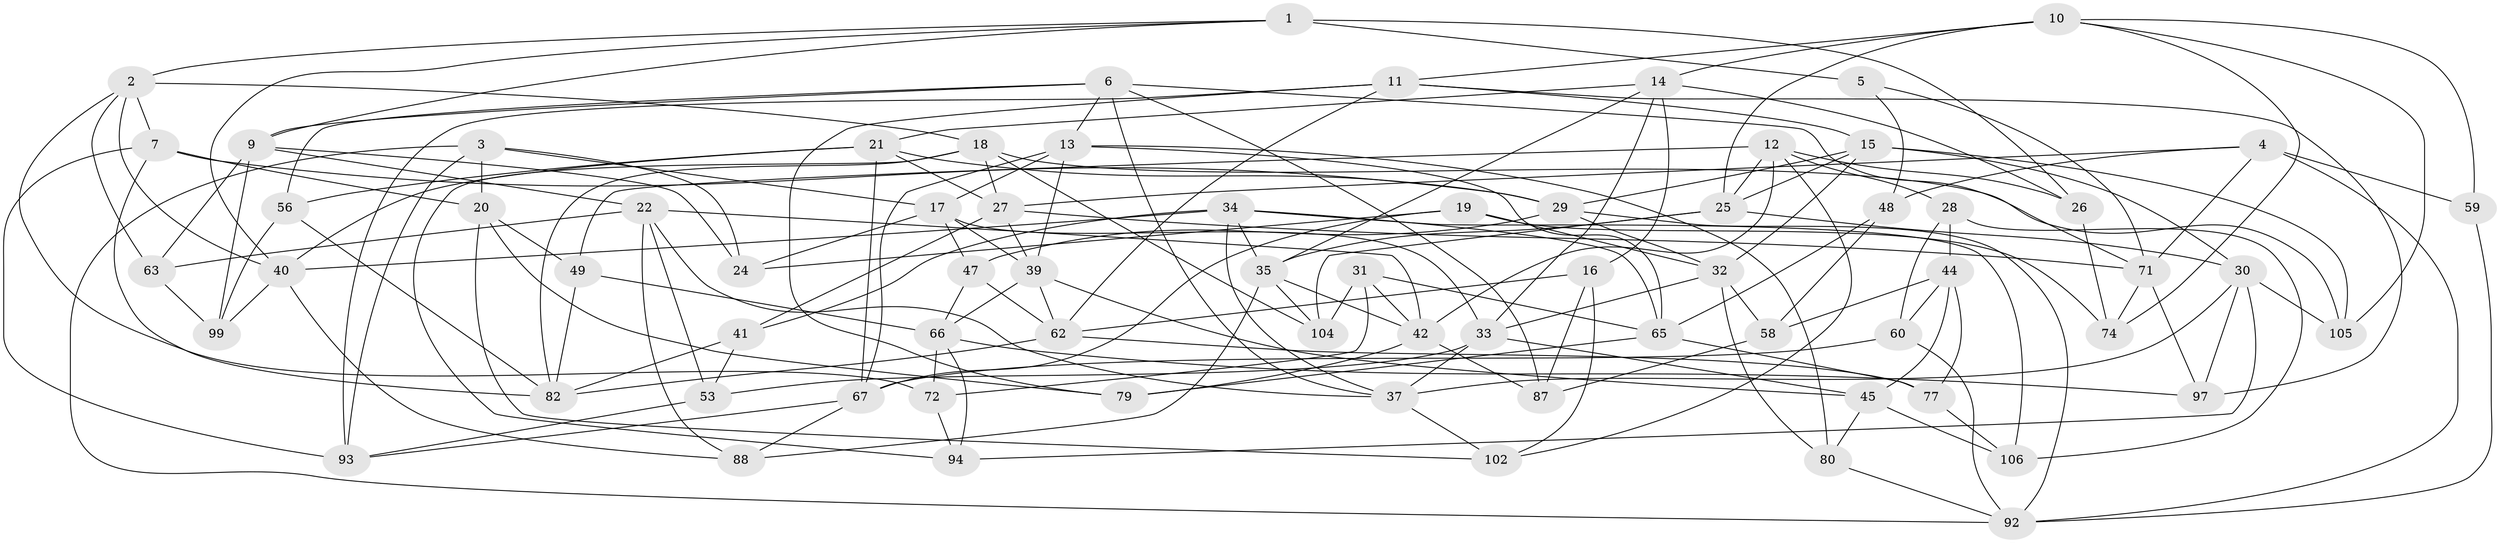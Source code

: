 // Generated by graph-tools (version 1.1) at 2025/24/03/03/25 07:24:31]
// undirected, 71 vertices, 177 edges
graph export_dot {
graph [start="1"]
  node [color=gray90,style=filled];
  1 [super="+51"];
  2 [super="+8"];
  3 [super="+38"];
  4 [super="+50"];
  5;
  6 [super="+103"];
  7 [super="+89"];
  9 [super="+86"];
  10 [super="+101"];
  11 [super="+23"];
  12 [super="+109"];
  13 [super="+54"];
  14 [super="+70"];
  15 [super="+52"];
  16;
  17 [super="+36"];
  18 [super="+83"];
  19;
  20 [super="+57"];
  21 [super="+73"];
  22 [super="+75"];
  24;
  25 [super="+107"];
  26;
  27 [super="+81"];
  28;
  29 [super="+95"];
  30 [super="+68"];
  31;
  32 [super="+69"];
  33 [super="+46"];
  34 [super="+84"];
  35 [super="+55"];
  37 [super="+43"];
  39 [super="+96"];
  40 [super="+78"];
  41;
  42 [super="+111"];
  44 [super="+110"];
  45 [super="+61"];
  47;
  48;
  49;
  53;
  56;
  58;
  59;
  60;
  62 [super="+64"];
  63;
  65 [super="+91"];
  66 [super="+76"];
  67 [super="+100"];
  71 [super="+90"];
  72;
  74;
  77;
  79;
  80;
  82 [super="+85"];
  87;
  88;
  92 [super="+98"];
  93 [super="+108"];
  94;
  97;
  99;
  102;
  104;
  105;
  106;
  1 -- 9;
  1 -- 5 [weight=2];
  1 -- 2;
  1 -- 40;
  1 -- 26;
  2 -- 7;
  2 -- 18;
  2 -- 63;
  2 -- 72;
  2 -- 40;
  3 -- 17;
  3 -- 92;
  3 -- 24;
  3 -- 93;
  3 -- 20 [weight=2];
  4 -- 71;
  4 -- 59 [weight=2];
  4 -- 48;
  4 -- 27;
  4 -- 92;
  5 -- 48;
  5 -- 71;
  6 -- 56;
  6 -- 71;
  6 -- 37;
  6 -- 9;
  6 -- 13;
  6 -- 87;
  7 -- 29;
  7 -- 93 [weight=2];
  7 -- 20;
  7 -- 82;
  9 -- 63;
  9 -- 99;
  9 -- 24;
  9 -- 22;
  10 -- 25;
  10 -- 74;
  10 -- 14;
  10 -- 11;
  10 -- 105;
  10 -- 59;
  11 -- 79;
  11 -- 97;
  11 -- 93;
  11 -- 62;
  11 -- 15;
  12 -- 26;
  12 -- 49;
  12 -- 42;
  12 -- 28;
  12 -- 102;
  12 -- 25;
  13 -- 67;
  13 -- 80;
  13 -- 65;
  13 -- 39;
  13 -- 17;
  14 -- 26;
  14 -- 16;
  14 -- 33;
  14 -- 21;
  14 -- 35;
  15 -- 32;
  15 -- 105;
  15 -- 29;
  15 -- 25;
  15 -- 30;
  16 -- 102;
  16 -- 62;
  16 -- 87;
  17 -- 24;
  17 -- 33;
  17 -- 47;
  17 -- 39;
  18 -- 104;
  18 -- 27;
  18 -- 105;
  18 -- 82;
  18 -- 94;
  19 -- 24;
  19 -- 74;
  19 -- 32;
  19 -- 67;
  20 -- 79;
  20 -- 102;
  20 -- 49;
  21 -- 27;
  21 -- 29;
  21 -- 56;
  21 -- 40;
  21 -- 67;
  22 -- 63;
  22 -- 88;
  22 -- 37;
  22 -- 42;
  22 -- 53;
  25 -- 35;
  25 -- 104;
  25 -- 30;
  26 -- 74;
  27 -- 39;
  27 -- 41;
  27 -- 71;
  28 -- 60;
  28 -- 106;
  28 -- 44;
  29 -- 47;
  29 -- 92;
  29 -- 32;
  30 -- 97;
  30 -- 94;
  30 -- 105;
  30 -- 37;
  31 -- 104;
  31 -- 72;
  31 -- 65;
  31 -- 42;
  32 -- 58;
  32 -- 33;
  32 -- 80;
  33 -- 53;
  33 -- 37;
  33 -- 45;
  34 -- 41;
  34 -- 106;
  34 -- 65;
  34 -- 35;
  34 -- 37;
  34 -- 40;
  35 -- 88;
  35 -- 104;
  35 -- 42;
  37 -- 102;
  39 -- 45;
  39 -- 62;
  39 -- 66;
  40 -- 88;
  40 -- 99;
  41 -- 82;
  41 -- 53;
  42 -- 87;
  42 -- 79;
  44 -- 58;
  44 -- 45 [weight=2];
  44 -- 77;
  44 -- 60;
  45 -- 80;
  45 -- 106;
  47 -- 62;
  47 -- 66;
  48 -- 58;
  48 -- 65;
  49 -- 66;
  49 -- 82;
  53 -- 93;
  56 -- 99;
  56 -- 82;
  58 -- 87;
  59 -- 92;
  60 -- 67;
  60 -- 92;
  62 -- 77;
  62 -- 82;
  63 -- 99;
  65 -- 77;
  65 -- 79;
  66 -- 94;
  66 -- 72;
  66 -- 97;
  67 -- 93;
  67 -- 88;
  71 -- 97;
  71 -- 74;
  72 -- 94;
  77 -- 106;
  80 -- 92;
}
